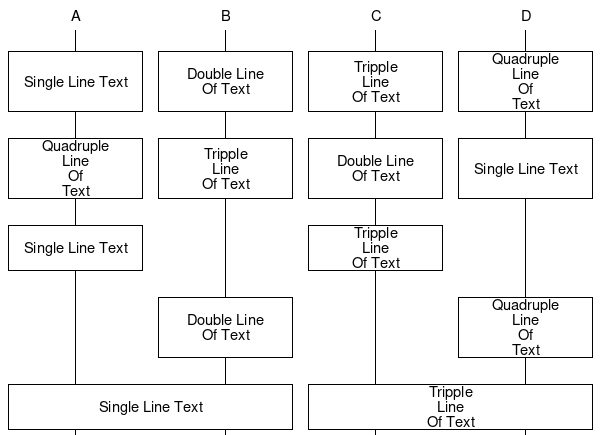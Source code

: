 #!/usr/bin/mscgen -Tpng
#
# testinput18.msc: Example MSC using boxes
#
# This file is PUBLIC DOMAIN and may be freely reproduced,  distributed,
# transmitted, used, modified, built upon, or otherwise exploited by
# anyone for any purpose, commercial or non-commercial, and in any way,
# including by methods that have not yet been invented or conceived.
#
# This file is provided "AS IS" WITHOUT WARRANTY OF ANY KIND, EITHER
# EXPRESSED OR IMPLIED, INCLUDING, BUT NOT LIMITED TO, THE IMPLIED
# WARRANTIES OF MERCHANTABILITY AND FITNESS FOR A PARTICULAR PURPOSE.
#

msc {
    A, B, C, D;
    |||;
    A box A [label="Single Line Text"],
    B box B [label="Double Line\nOf Text"],
    C box C [label="Tripple\nLine\nOf Text"],
    D box D [label="Quadruple\nLine\nOf\nText"];
    |||;
    D box D [label="Single Line Text"],
    C box C [label="Double Line\nOf Text"],
    B box B [label="Tripple\nLine\nOf Text"],
    A box A [label="Quadruple\nLine\nOf\nText"];
    |||;
    A box A [label="Single Line Text"],
    C box C [label="Tripple\nLine\nOf Text"];
    |||;
    B box B [label="Double Line\nOf Text"],
    D box D [label="Quadruple\nLine\nOf\nText"];
    |||;
    A box B [label="Single Line Text"],
    C box D [label="Tripple\nLine\nOf Text"];
}


